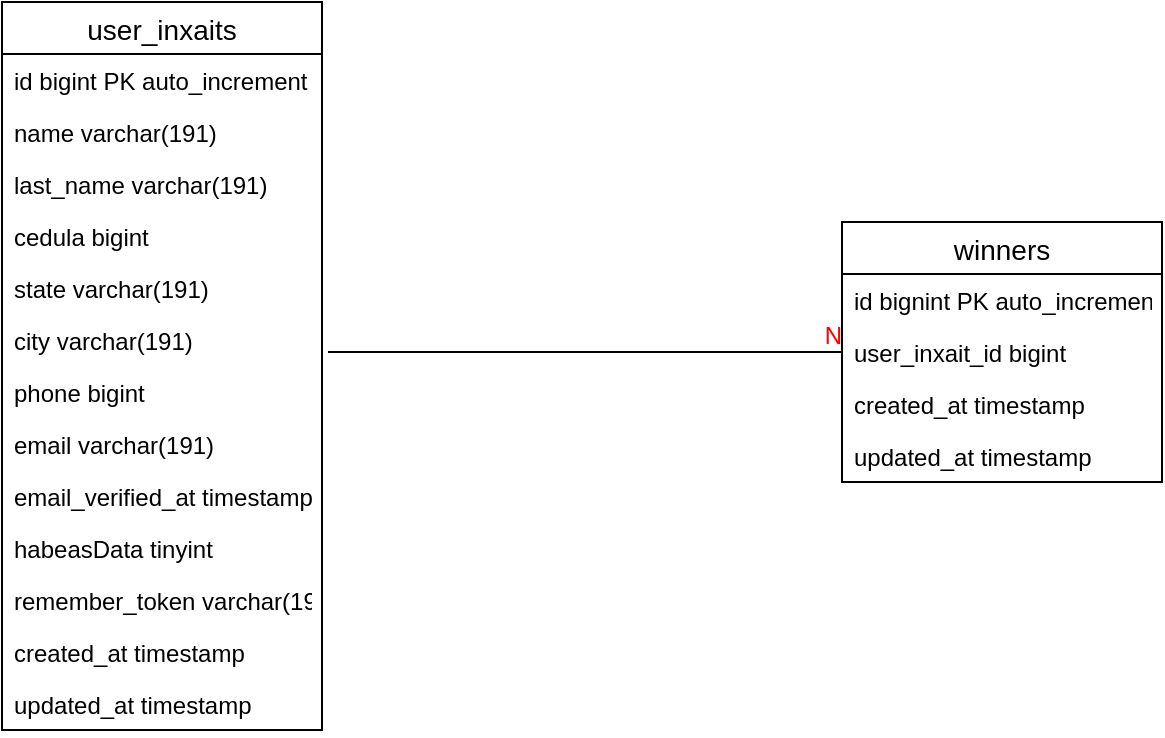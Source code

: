 <mxfile version="13.0.3" type="device"><diagram id="_-PAjUPD2IbjgsYpzKhx" name="Page-1"><mxGraphModel dx="1102" dy="819" grid="1" gridSize="10" guides="1" tooltips="1" connect="1" arrows="1" fold="1" page="1" pageScale="1" pageWidth="850" pageHeight="1100" math="0" shadow="0"><root><mxCell id="0"/><mxCell id="1" parent="0"/><mxCell id="iYcQCCa7JIGZmER-ciTv-15" value="winners" style="swimlane;fontStyle=0;childLayout=stackLayout;horizontal=1;startSize=26;horizontalStack=0;resizeParent=1;resizeParentMax=0;resizeLast=0;collapsible=1;marginBottom=0;align=center;fontSize=14;" vertex="1" parent="1"><mxGeometry x="530" y="250" width="160" height="130" as="geometry"/></mxCell><mxCell id="iYcQCCa7JIGZmER-ciTv-16" value="id bignint PK auto_increment" style="text;strokeColor=none;fillColor=none;spacingLeft=4;spacingRight=4;overflow=hidden;rotatable=0;points=[[0,0.5],[1,0.5]];portConstraint=eastwest;fontSize=12;" vertex="1" parent="iYcQCCa7JIGZmER-ciTv-15"><mxGeometry y="26" width="160" height="26" as="geometry"/></mxCell><mxCell id="iYcQCCa7JIGZmER-ciTv-17" value="user_inxait_id bigint" style="text;strokeColor=none;fillColor=none;spacingLeft=4;spacingRight=4;overflow=hidden;rotatable=0;points=[[0,0.5],[1,0.5]];portConstraint=eastwest;fontSize=12;" vertex="1" parent="iYcQCCa7JIGZmER-ciTv-15"><mxGeometry y="52" width="160" height="26" as="geometry"/></mxCell><mxCell id="iYcQCCa7JIGZmER-ciTv-19" value="created_at timestamp" style="text;strokeColor=none;fillColor=none;spacingLeft=4;spacingRight=4;overflow=hidden;rotatable=0;points=[[0,0.5],[1,0.5]];portConstraint=eastwest;fontSize=12;" vertex="1" parent="iYcQCCa7JIGZmER-ciTv-15"><mxGeometry y="78" width="160" height="26" as="geometry"/></mxCell><mxCell id="iYcQCCa7JIGZmER-ciTv-20" value="updated_at timestamp" style="text;strokeColor=none;fillColor=none;spacingLeft=4;spacingRight=4;overflow=hidden;rotatable=0;points=[[0,0.5],[1,0.5]];portConstraint=eastwest;fontSize=12;" vertex="1" parent="iYcQCCa7JIGZmER-ciTv-15"><mxGeometry y="104" width="160" height="26" as="geometry"/></mxCell><mxCell id="iYcQCCa7JIGZmER-ciTv-1" value="user_inxaits" style="swimlane;fontStyle=0;childLayout=stackLayout;horizontal=1;startSize=26;horizontalStack=0;resizeParent=1;resizeParentMax=0;resizeLast=0;collapsible=1;marginBottom=0;align=center;fontSize=14;" vertex="1" parent="1"><mxGeometry x="110" y="140" width="160" height="364" as="geometry"/></mxCell><mxCell id="iYcQCCa7JIGZmER-ciTv-2" value="id bigint PK auto_increment" style="text;strokeColor=none;fillColor=none;spacingLeft=4;spacingRight=4;overflow=hidden;rotatable=0;points=[[0,0.5],[1,0.5]];portConstraint=eastwest;fontSize=12;" vertex="1" parent="iYcQCCa7JIGZmER-ciTv-1"><mxGeometry y="26" width="160" height="26" as="geometry"/></mxCell><mxCell id="iYcQCCa7JIGZmER-ciTv-3" value="name varchar(191)" style="text;strokeColor=none;fillColor=none;spacingLeft=4;spacingRight=4;overflow=hidden;rotatable=0;points=[[0,0.5],[1,0.5]];portConstraint=eastwest;fontSize=12;" vertex="1" parent="iYcQCCa7JIGZmER-ciTv-1"><mxGeometry y="52" width="160" height="26" as="geometry"/></mxCell><mxCell id="iYcQCCa7JIGZmER-ciTv-4" value="last_name varchar(191)" style="text;strokeColor=none;fillColor=none;spacingLeft=4;spacingRight=4;overflow=hidden;rotatable=0;points=[[0,0.5],[1,0.5]];portConstraint=eastwest;fontSize=12;" vertex="1" parent="iYcQCCa7JIGZmER-ciTv-1"><mxGeometry y="78" width="160" height="26" as="geometry"/></mxCell><mxCell id="iYcQCCa7JIGZmER-ciTv-5" value="cedula bigint" style="text;strokeColor=none;fillColor=none;spacingLeft=4;spacingRight=4;overflow=hidden;rotatable=0;points=[[0,0.5],[1,0.5]];portConstraint=eastwest;fontSize=12;" vertex="1" parent="iYcQCCa7JIGZmER-ciTv-1"><mxGeometry y="104" width="160" height="26" as="geometry"/></mxCell><mxCell id="iYcQCCa7JIGZmER-ciTv-6" value="state varchar(191)" style="text;strokeColor=none;fillColor=none;spacingLeft=4;spacingRight=4;overflow=hidden;rotatable=0;points=[[0,0.5],[1,0.5]];portConstraint=eastwest;fontSize=12;" vertex="1" parent="iYcQCCa7JIGZmER-ciTv-1"><mxGeometry y="130" width="160" height="26" as="geometry"/></mxCell><mxCell id="iYcQCCa7JIGZmER-ciTv-7" value="city varchar(191)" style="text;strokeColor=none;fillColor=none;spacingLeft=4;spacingRight=4;overflow=hidden;rotatable=0;points=[[0,0.5],[1,0.5]];portConstraint=eastwest;fontSize=12;" vertex="1" parent="iYcQCCa7JIGZmER-ciTv-1"><mxGeometry y="156" width="160" height="26" as="geometry"/></mxCell><mxCell id="iYcQCCa7JIGZmER-ciTv-8" value="phone bigint" style="text;strokeColor=none;fillColor=none;spacingLeft=4;spacingRight=4;overflow=hidden;rotatable=0;points=[[0,0.5],[1,0.5]];portConstraint=eastwest;fontSize=12;" vertex="1" parent="iYcQCCa7JIGZmER-ciTv-1"><mxGeometry y="182" width="160" height="26" as="geometry"/></mxCell><mxCell id="iYcQCCa7JIGZmER-ciTv-9" value="email varchar(191)" style="text;strokeColor=none;fillColor=none;spacingLeft=4;spacingRight=4;overflow=hidden;rotatable=0;points=[[0,0.5],[1,0.5]];portConstraint=eastwest;fontSize=12;" vertex="1" parent="iYcQCCa7JIGZmER-ciTv-1"><mxGeometry y="208" width="160" height="26" as="geometry"/></mxCell><mxCell id="iYcQCCa7JIGZmER-ciTv-10" value="email_verified_at timestamp" style="text;strokeColor=none;fillColor=none;spacingLeft=4;spacingRight=4;overflow=hidden;rotatable=0;points=[[0,0.5],[1,0.5]];portConstraint=eastwest;fontSize=12;" vertex="1" parent="iYcQCCa7JIGZmER-ciTv-1"><mxGeometry y="234" width="160" height="26" as="geometry"/></mxCell><mxCell id="iYcQCCa7JIGZmER-ciTv-11" value="habeasData tinyint" style="text;strokeColor=none;fillColor=none;spacingLeft=4;spacingRight=4;overflow=hidden;rotatable=0;points=[[0,0.5],[1,0.5]];portConstraint=eastwest;fontSize=12;" vertex="1" parent="iYcQCCa7JIGZmER-ciTv-1"><mxGeometry y="260" width="160" height="26" as="geometry"/></mxCell><mxCell id="iYcQCCa7JIGZmER-ciTv-12" value="remember_token varchar(191)" style="text;strokeColor=none;fillColor=none;spacingLeft=4;spacingRight=4;overflow=hidden;rotatable=0;points=[[0,0.5],[1,0.5]];portConstraint=eastwest;fontSize=12;" vertex="1" parent="iYcQCCa7JIGZmER-ciTv-1"><mxGeometry y="286" width="160" height="26" as="geometry"/></mxCell><mxCell id="iYcQCCa7JIGZmER-ciTv-13" value="created_at timestamp" style="text;strokeColor=none;fillColor=none;spacingLeft=4;spacingRight=4;overflow=hidden;rotatable=0;points=[[0,0.5],[1,0.5]];portConstraint=eastwest;fontSize=12;" vertex="1" parent="iYcQCCa7JIGZmER-ciTv-1"><mxGeometry y="312" width="160" height="26" as="geometry"/></mxCell><mxCell id="iYcQCCa7JIGZmER-ciTv-14" value="updated_at timestamp" style="text;strokeColor=none;fillColor=none;spacingLeft=4;spacingRight=4;overflow=hidden;rotatable=0;points=[[0,0.5],[1,0.5]];portConstraint=eastwest;fontSize=12;" vertex="1" parent="iYcQCCa7JIGZmER-ciTv-1"><mxGeometry y="338" width="160" height="26" as="geometry"/></mxCell><mxCell id="iYcQCCa7JIGZmER-ciTv-22" value="" style="endArrow=none;html=1;rounded=0;entryX=0;entryY=0.5;entryDx=0;entryDy=0;" edge="1" parent="1" target="iYcQCCa7JIGZmER-ciTv-17"><mxGeometry relative="1" as="geometry"><mxPoint x="273" y="315" as="sourcePoint"/><mxPoint x="500" y="420" as="targetPoint"/></mxGeometry></mxCell><mxCell id="iYcQCCa7JIGZmER-ciTv-23" value="N" style="resizable=0;html=1;align=right;verticalAlign=bottom;fontColor=#FF0000;" connectable="0" vertex="1" parent="iYcQCCa7JIGZmER-ciTv-22"><mxGeometry x="1" relative="1" as="geometry"/></mxCell></root></mxGraphModel></diagram></mxfile>